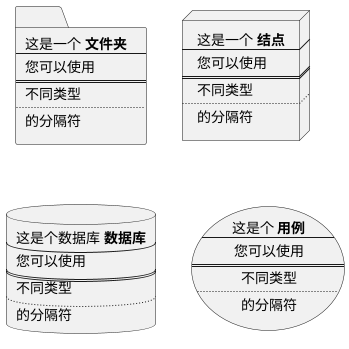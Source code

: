 @startuml
folder folder [
这是一个 <b>文件夹
----
您可以使用
====
不同类型
....
的分隔符
]

node node [
这是一个 <b>结点
----
您可以使用
====
不同类型
....
的分隔符
]

database database [
这是个数据库 <b>数据库
----
您可以使用
====
不同类型
....
的分隔符
]

usecase usecase [
这是个 <b>用例
----
您可以使用
====
不同类型
....
的分隔符
]

@enduml